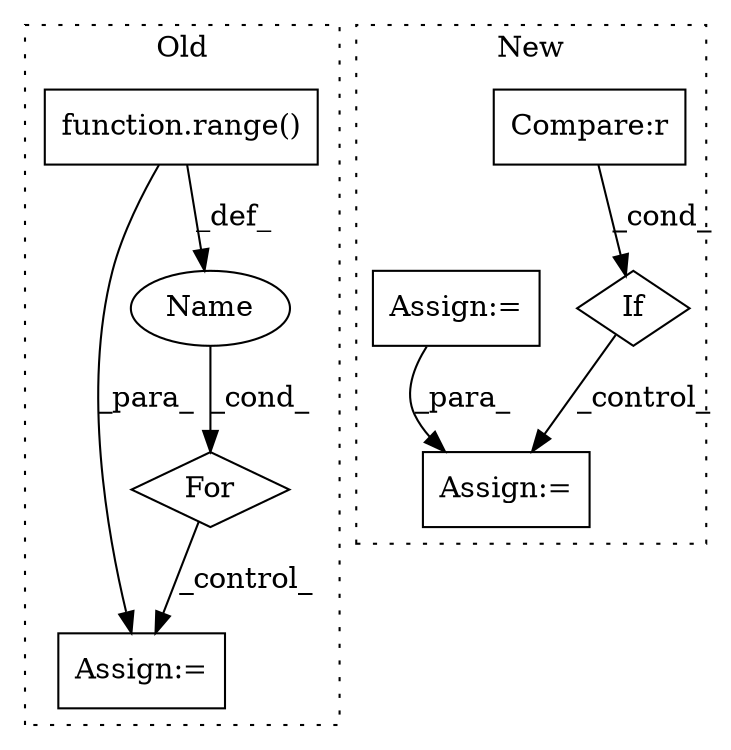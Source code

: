 digraph G {
subgraph cluster0 {
1 [label="function.range()" a="75" s="10865,10876" l="6,1" shape="box"];
4 [label="For" a="107" s="10856,10877" l="4,48" shape="diamond"];
6 [label="Assign:=" a="68" s="10932" l="3" shape="box"];
7 [label="Name" a="87" s="10860" l="1" shape="ellipse"];
label = "Old";
style="dotted";
}
subgraph cluster1 {
2 [label="If" a="96" s="11454,11486" l="3,14" shape="diamond"];
3 [label="Assign:=" a="68" s="11659" l="3" shape="box"];
5 [label="Compare:r" a="40" s="11457" l="29" shape="box"];
8 [label="Assign:=" a="68" s="11081" l="3" shape="box"];
label = "New";
style="dotted";
}
1 -> 6 [label="_para_"];
1 -> 7 [label="_def_"];
2 -> 3 [label="_control_"];
4 -> 6 [label="_control_"];
5 -> 2 [label="_cond_"];
7 -> 4 [label="_cond_"];
8 -> 3 [label="_para_"];
}